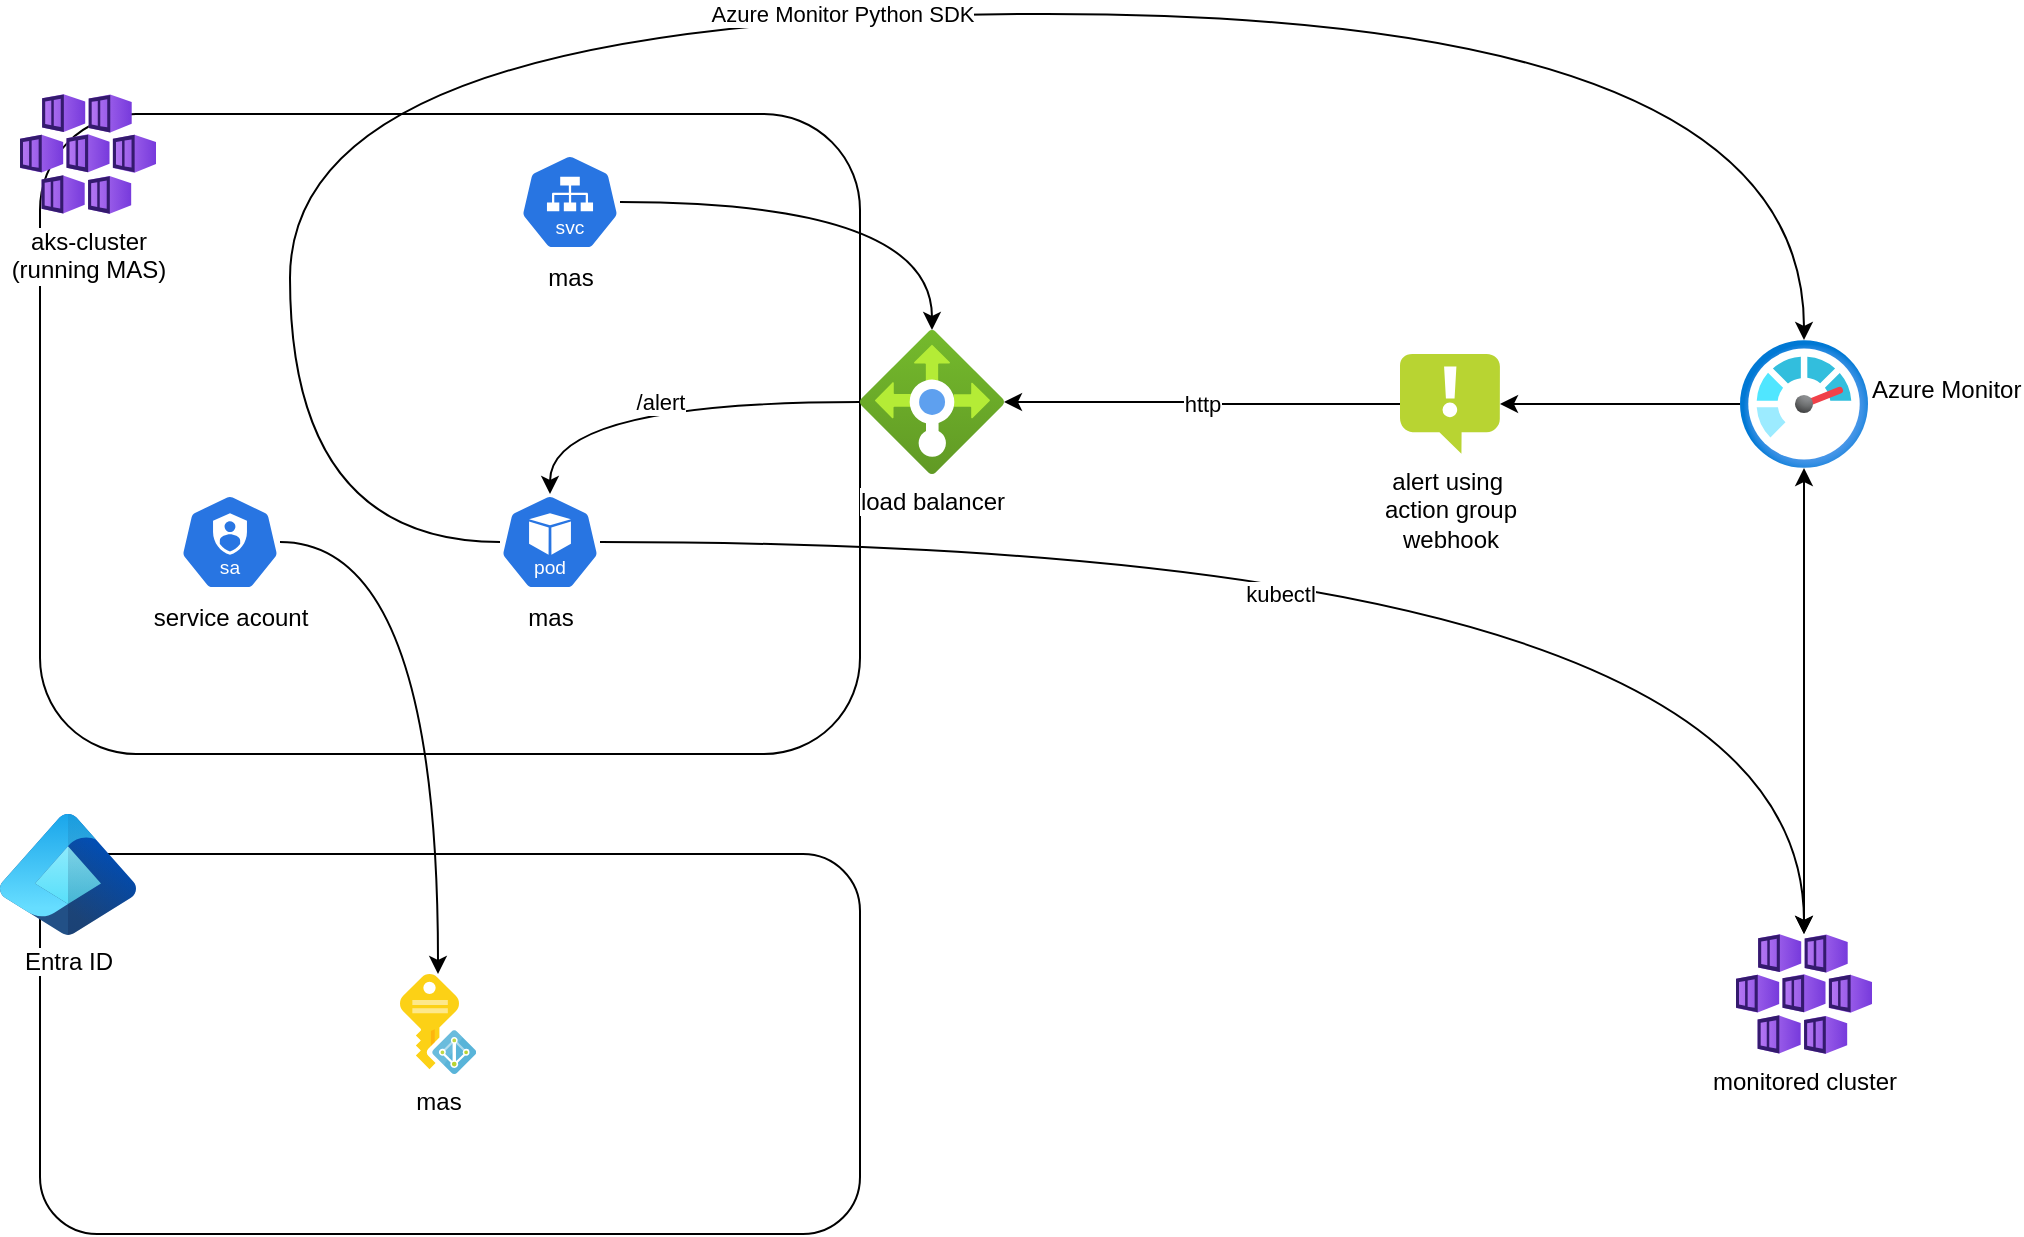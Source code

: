 <mxfile version="26.2.2" pages="2">
  <diagram name="overview" id="24oYbbnlZCqQbWXse0kM">
    <mxGraphModel dx="1428" dy="859" grid="1" gridSize="10" guides="1" tooltips="1" connect="1" arrows="1" fold="1" page="1" pageScale="1" pageWidth="1654" pageHeight="1169" math="0" shadow="0">
      <root>
        <mxCell id="0" />
        <mxCell id="1" parent="0" />
        <mxCell id="yCgo7jyeTwLT6z7LS6PS-30" value="" style="rounded=1;whiteSpace=wrap;html=1;" vertex="1" parent="1">
          <mxGeometry x="500" y="510" width="410" height="190" as="geometry" />
        </mxCell>
        <mxCell id="yCgo7jyeTwLT6z7LS6PS-24" value="" style="rounded=1;whiteSpace=wrap;html=1;" vertex="1" parent="1">
          <mxGeometry x="500" y="140" width="410" height="320" as="geometry" />
        </mxCell>
        <mxCell id="yCgo7jyeTwLT6z7LS6PS-2" value="aks-cluster&lt;div&gt;(running MAS)&lt;/div&gt;" style="image;aspect=fixed;html=1;points=[];align=center;fontSize=12;image=img/lib/azure2/compute/Kubernetes_Services.svg;" vertex="1" parent="1">
          <mxGeometry x="490" y="130" width="68" height="60" as="geometry" />
        </mxCell>
        <mxCell id="yCgo7jyeTwLT6z7LS6PS-27" value="Azure Monitor Python SDK" style="edgeStyle=orthogonalEdgeStyle;rounded=0;orthogonalLoop=1;jettySize=auto;html=1;curved=1;" edge="1" parent="1" source="yCgo7jyeTwLT6z7LS6PS-3" target="yCgo7jyeTwLT6z7LS6PS-9">
          <mxGeometry relative="1" as="geometry">
            <Array as="points">
              <mxPoint x="625" y="90" />
              <mxPoint x="1382" y="90" />
            </Array>
          </mxGeometry>
        </mxCell>
        <mxCell id="yCgo7jyeTwLT6z7LS6PS-29" value="kubectl" style="edgeStyle=orthogonalEdgeStyle;rounded=0;orthogonalLoop=1;jettySize=auto;html=1;curved=1;" edge="1" parent="1" source="yCgo7jyeTwLT6z7LS6PS-3" target="yCgo7jyeTwLT6z7LS6PS-13">
          <mxGeometry x="-0.148" y="-26" relative="1" as="geometry">
            <mxPoint as="offset" />
          </mxGeometry>
        </mxCell>
        <mxCell id="yCgo7jyeTwLT6z7LS6PS-3" value="mas" style="aspect=fixed;sketch=0;html=1;dashed=0;whitespace=wrap;verticalLabelPosition=bottom;verticalAlign=top;fillColor=#2875E2;strokeColor=#ffffff;points=[[0.005,0.63,0],[0.1,0.2,0],[0.9,0.2,0],[0.5,0,0],[0.995,0.63,0],[0.72,0.99,0],[0.5,1,0],[0.28,0.99,0]];shape=mxgraph.kubernetes.icon2;kubernetesLabel=1;prIcon=pod" vertex="1" parent="1">
          <mxGeometry x="730" y="330" width="50" height="48" as="geometry" />
        </mxCell>
        <mxCell id="yCgo7jyeTwLT6z7LS6PS-8" style="edgeStyle=orthogonalEdgeStyle;rounded=0;orthogonalLoop=1;jettySize=auto;html=1;curved=1;" edge="1" parent="1" source="yCgo7jyeTwLT6z7LS6PS-4" target="yCgo7jyeTwLT6z7LS6PS-6">
          <mxGeometry relative="1" as="geometry" />
        </mxCell>
        <mxCell id="yCgo7jyeTwLT6z7LS6PS-4" value="mas" style="aspect=fixed;sketch=0;html=1;dashed=0;whitespace=wrap;verticalLabelPosition=bottom;verticalAlign=top;fillColor=#2875E2;strokeColor=#ffffff;points=[[0.005,0.63,0],[0.1,0.2,0],[0.9,0.2,0],[0.5,0,0],[0.995,0.63,0],[0.72,0.99,0],[0.5,1,0],[0.28,0.99,0]];shape=mxgraph.kubernetes.icon2;kubernetesLabel=1;prIcon=svc" vertex="1" parent="1">
          <mxGeometry x="740" y="160" width="50" height="48" as="geometry" />
        </mxCell>
        <mxCell id="yCgo7jyeTwLT6z7LS6PS-33" style="edgeStyle=orthogonalEdgeStyle;rounded=0;orthogonalLoop=1;jettySize=auto;html=1;curved=1;" edge="1" parent="1" source="yCgo7jyeTwLT6z7LS6PS-5" target="yCgo7jyeTwLT6z7LS6PS-20">
          <mxGeometry relative="1" as="geometry" />
        </mxCell>
        <mxCell id="yCgo7jyeTwLT6z7LS6PS-5" value="service acount" style="aspect=fixed;sketch=0;html=1;dashed=0;whitespace=wrap;verticalLabelPosition=bottom;verticalAlign=top;fillColor=#2875E2;strokeColor=#ffffff;points=[[0.005,0.63,0],[0.1,0.2,0],[0.9,0.2,0],[0.5,0,0],[0.995,0.63,0],[0.72,0.99,0],[0.5,1,0],[0.28,0.99,0]];shape=mxgraph.kubernetes.icon2;kubernetesLabel=1;prIcon=sa" vertex="1" parent="1">
          <mxGeometry x="570" y="330" width="50" height="48" as="geometry" />
        </mxCell>
        <mxCell id="yCgo7jyeTwLT6z7LS6PS-19" value="/alert" style="edgeStyle=orthogonalEdgeStyle;rounded=0;orthogonalLoop=1;jettySize=auto;html=1;curved=1;" edge="1" parent="1" source="yCgo7jyeTwLT6z7LS6PS-6" target="yCgo7jyeTwLT6z7LS6PS-3">
          <mxGeometry relative="1" as="geometry">
            <mxPoint as="offset" />
          </mxGeometry>
        </mxCell>
        <mxCell id="yCgo7jyeTwLT6z7LS6PS-6" value="load balancer" style="image;aspect=fixed;html=1;points=[];align=center;fontSize=12;image=img/lib/azure2/networking/Load_Balancers.svg;" vertex="1" parent="1">
          <mxGeometry x="910" y="248" width="72" height="72" as="geometry" />
        </mxCell>
        <mxCell id="yCgo7jyeTwLT6z7LS6PS-14" style="edgeStyle=orthogonalEdgeStyle;rounded=0;orthogonalLoop=1;jettySize=auto;html=1;startArrow=classic;startFill=1;" edge="1" parent="1" source="yCgo7jyeTwLT6z7LS6PS-9" target="yCgo7jyeTwLT6z7LS6PS-13">
          <mxGeometry relative="1" as="geometry" />
        </mxCell>
        <mxCell id="yCgo7jyeTwLT6z7LS6PS-15" style="edgeStyle=orthogonalEdgeStyle;rounded=0;orthogonalLoop=1;jettySize=auto;html=1;" edge="1" parent="1" source="yCgo7jyeTwLT6z7LS6PS-9" target="yCgo7jyeTwLT6z7LS6PS-10">
          <mxGeometry relative="1" as="geometry" />
        </mxCell>
        <mxCell id="yCgo7jyeTwLT6z7LS6PS-9" value="Azure Monitor&lt;div&gt;&lt;br&gt;&lt;/div&gt;" style="image;aspect=fixed;html=1;points=[];align=left;fontSize=12;image=img/lib/azure2/management_governance/Monitor.svg;labelPosition=right;verticalLabelPosition=middle;verticalAlign=middle;" vertex="1" parent="1">
          <mxGeometry x="1350" y="253" width="64" height="64" as="geometry" />
        </mxCell>
        <mxCell id="yCgo7jyeTwLT6z7LS6PS-16" value="http" style="edgeStyle=orthogonalEdgeStyle;rounded=0;orthogonalLoop=1;jettySize=auto;html=1;" edge="1" parent="1" source="yCgo7jyeTwLT6z7LS6PS-10" target="yCgo7jyeTwLT6z7LS6PS-6">
          <mxGeometry relative="1" as="geometry" />
        </mxCell>
        <mxCell id="yCgo7jyeTwLT6z7LS6PS-10" value="alert using&amp;nbsp;&lt;div&gt;action group&lt;/div&gt;&lt;div&gt;webhook&lt;/div&gt;" style="image;sketch=0;aspect=fixed;html=1;points=[];align=center;fontSize=12;image=img/lib/mscae/Notification.svg;" vertex="1" parent="1">
          <mxGeometry x="1180" y="260" width="50" height="50" as="geometry" />
        </mxCell>
        <mxCell id="yCgo7jyeTwLT6z7LS6PS-13" value="monitored cluster" style="image;aspect=fixed;html=1;points=[];align=center;fontSize=12;image=img/lib/azure2/compute/Kubernetes_Services.svg;" vertex="1" parent="1">
          <mxGeometry x="1348" y="550" width="68" height="60" as="geometry" />
        </mxCell>
        <mxCell id="yCgo7jyeTwLT6z7LS6PS-20" value="mas" style="image;sketch=0;aspect=fixed;html=1;points=[];align=center;fontSize=12;image=img/lib/mscae/Managed_Identities.svg;" vertex="1" parent="1">
          <mxGeometry x="680" y="570" width="38" height="50" as="geometry" />
        </mxCell>
        <mxCell id="yCgo7jyeTwLT6z7LS6PS-31" value="Entra ID" style="image;aspect=fixed;html=1;points=[];align=center;fontSize=12;image=img/lib/azure2/other/Entra_Identity.svg;" vertex="1" parent="1">
          <mxGeometry x="480" y="490" width="68" height="60.44" as="geometry" />
        </mxCell>
      </root>
    </mxGraphModel>
  </diagram>
  <diagram id="veQMKEEXwqZpfNq_KVle" name="mas_sequence_diagram">
    <mxGraphModel dx="1954" dy="940" grid="1" gridSize="10" guides="1" tooltips="1" connect="1" arrows="1" fold="1" page="1" pageScale="1" pageWidth="1654" pageHeight="1169" math="0" shadow="0">
      <root>
        <mxCell id="0" />
        <mxCell id="1" parent="0" />
        <mxCell id="eCi2nVNfZXWdF3Dx-J9_-16" value="Client" style="shape=umlLifeline;perimeter=lifelinePerimeter;whiteSpace=wrap;container=1;dropTarget=0;collapsible=0;recursiveResize=0;outlineConnect=0;portConstraint=eastwest;newEdgeStyle={&quot;edgeStyle&quot;:&quot;elbowEdgeStyle&quot;,&quot;elbow&quot;:&quot;vertical&quot;,&quot;curved&quot;:0,&quot;rounded&quot;:0};size=65;" vertex="1" parent="1">
          <mxGeometry x="170" y="100" width="150" height="868" as="geometry" />
        </mxCell>
        <mxCell id="eCi2nVNfZXWdF3Dx-J9_-17" value="FastAPI" style="shape=umlLifeline;perimeter=lifelinePerimeter;whiteSpace=wrap;container=1;dropTarget=0;collapsible=0;recursiveResize=0;outlineConnect=0;portConstraint=eastwest;newEdgeStyle={&quot;edgeStyle&quot;:&quot;elbowEdgeStyle&quot;,&quot;elbow&quot;:&quot;vertical&quot;,&quot;curved&quot;:0,&quot;rounded&quot;:0};size=65;" vertex="1" parent="1">
          <mxGeometry x="419" y="100" width="150" height="868" as="geometry" />
        </mxCell>
        <mxCell id="eCi2nVNfZXWdF3Dx-J9_-18" value="Agents" style="shape=umlLifeline;perimeter=lifelinePerimeter;whiteSpace=wrap;container=1;dropTarget=0;collapsible=0;recursiveResize=0;outlineConnect=0;portConstraint=eastwest;newEdgeStyle={&quot;edgeStyle&quot;:&quot;elbowEdgeStyle&quot;,&quot;elbow&quot;:&quot;vertical&quot;,&quot;curved&quot;:0,&quot;rounded&quot;:0};size=65;" vertex="1" parent="1">
          <mxGeometry x="619" y="100" width="150" height="868" as="geometry" />
        </mxCell>
        <mxCell id="eCi2nVNfZXWdF3Dx-J9_-19" value="AzureOpenAI" style="shape=umlLifeline;perimeter=lifelinePerimeter;whiteSpace=wrap;container=1;dropTarget=0;collapsible=0;recursiveResize=0;outlineConnect=0;portConstraint=eastwest;newEdgeStyle={&quot;edgeStyle&quot;:&quot;elbowEdgeStyle&quot;,&quot;elbow&quot;:&quot;vertical&quot;,&quot;curved&quot;:0,&quot;rounded&quot;:0};size=65;" vertex="1" parent="1">
          <mxGeometry x="840" y="100" width="150" height="868" as="geometry" />
        </mxCell>
        <mxCell id="eCi2nVNfZXWdF3Dx-J9_-20" value="AKS_Specialist" style="shape=umlLifeline;perimeter=lifelinePerimeter;whiteSpace=wrap;container=1;dropTarget=0;collapsible=0;recursiveResize=0;outlineConnect=0;portConstraint=eastwest;newEdgeStyle={&quot;edgeStyle&quot;:&quot;elbowEdgeStyle&quot;,&quot;elbow&quot;:&quot;vertical&quot;,&quot;curved&quot;:0,&quot;rounded&quot;:0};size=65;" vertex="1" parent="1">
          <mxGeometry x="1040" y="100" width="150" height="868" as="geometry" />
        </mxCell>
        <mxCell id="eCi2nVNfZXWdF3Dx-J9_-21" value="KQL_Specialist" style="shape=umlLifeline;perimeter=lifelinePerimeter;whiteSpace=wrap;container=1;dropTarget=0;collapsible=0;recursiveResize=0;outlineConnect=0;portConstraint=eastwest;newEdgeStyle={&quot;edgeStyle&quot;:&quot;elbowEdgeStyle&quot;,&quot;elbow&quot;:&quot;vertical&quot;,&quot;curved&quot;:0,&quot;rounded&quot;:0};size=65;" vertex="1" parent="1">
          <mxGeometry x="1240" y="100" width="150" height="868" as="geometry" />
        </mxCell>
        <mxCell id="eCi2nVNfZXWdF3Dx-J9_-22" value="AzureMonitor" style="shape=umlLifeline;perimeter=lifelinePerimeter;whiteSpace=wrap;container=1;dropTarget=0;collapsible=0;recursiveResize=0;outlineConnect=0;portConstraint=eastwest;newEdgeStyle={&quot;edgeStyle&quot;:&quot;elbowEdgeStyle&quot;,&quot;elbow&quot;:&quot;vertical&quot;,&quot;curved&quot;:0,&quot;rounded&quot;:0};size=65;" vertex="1" parent="1">
          <mxGeometry x="1475" y="100" width="150" height="868" as="geometry" />
        </mxCell>
        <mxCell id="eCi2nVNfZXWdF3Dx-J9_-23" value="K8s" style="shape=umlLifeline;perimeter=lifelinePerimeter;whiteSpace=wrap;container=1;dropTarget=0;collapsible=0;recursiveResize=0;outlineConnect=0;portConstraint=eastwest;newEdgeStyle={&quot;edgeStyle&quot;:&quot;elbowEdgeStyle&quot;,&quot;elbow&quot;:&quot;vertical&quot;,&quot;curved&quot;:0,&quot;rounded&quot;:0};size=65;" vertex="1" parent="1">
          <mxGeometry x="1675" y="100" width="150" height="868" as="geometry" />
        </mxCell>
        <mxCell id="eCi2nVNfZXWdF3Dx-J9_-24" value="alt" style="shape=umlFrame;dashed=1;pointerEvents=0;dropTarget=0;strokeColor=#B3B3B3;height=20;width=30" vertex="1" parent="1">
          <mxGeometry x="1304" y="405" width="257" height="137" as="geometry" />
        </mxCell>
        <mxCell id="eCi2nVNfZXWdF3Dx-J9_-25" value="[KQL Query Path]" style="text;strokeColor=none;fillColor=none;align=center;verticalAlign=middle;whiteSpace=wrap;" vertex="1" parent="eCi2nVNfZXWdF3Dx-J9_-24">
          <mxGeometry x="30" width="227" height="20" as="geometry" />
        </mxCell>
        <mxCell id="eCi2nVNfZXWdF3Dx-J9_-26" value="alt" style="shape=umlFrame;dashed=1;pointerEvents=0;dropTarget=0;strokeColor=#B3B3B3;height=20;width=30" vertex="1" parent="1">
          <mxGeometry x="1104" y="552" width="657" height="137" as="geometry" />
        </mxCell>
        <mxCell id="eCi2nVNfZXWdF3Dx-J9_-27" value="[AKS Operations Path]" style="text;strokeColor=none;fillColor=none;align=center;verticalAlign=middle;whiteSpace=wrap;" vertex="1" parent="eCi2nVNfZXWdF3Dx-J9_-26">
          <mxGeometry x="30" width="627" height="20" as="geometry" />
        </mxCell>
        <mxCell id="eCi2nVNfZXWdF3Dx-J9_-28" value="POST /alert with payload" style="verticalAlign=bottom;edgeStyle=elbowEdgeStyle;elbow=vertical;curved=0;rounded=0;endArrow=block;" edge="1" parent="1" source="eCi2nVNfZXWdF3Dx-J9_-16" target="eCi2nVNfZXWdF3Dx-J9_-17">
          <mxGeometry relative="1" as="geometry">
            <Array as="points">
              <mxPoint x="378" y="201" />
            </Array>
          </mxGeometry>
        </mxCell>
        <mxCell id="eCi2nVNfZXWdF3Dx-J9_-29" value="run_task(event)" style="verticalAlign=bottom;edgeStyle=elbowEdgeStyle;elbow=vertical;curved=0;rounded=0;endArrow=block;" edge="1" parent="1" source="eCi2nVNfZXWdF3Dx-J9_-17" target="eCi2nVNfZXWdF3Dx-J9_-18">
          <mxGeometry relative="1" as="geometry">
            <Array as="points">
              <mxPoint x="603" y="247" />
            </Array>
          </mxGeometry>
        </mxCell>
        <mxCell id="eCi2nVNfZXWdF3Dx-J9_-30" value="Initialize model client" style="verticalAlign=bottom;edgeStyle=elbowEdgeStyle;elbow=vertical;curved=0;rounded=0;endArrow=block;" edge="1" parent="1" source="eCi2nVNfZXWdF3Dx-J9_-18" target="eCi2nVNfZXWdF3Dx-J9_-19">
          <mxGeometry relative="1" as="geometry">
            <Array as="points">
              <mxPoint x="813" y="293" />
            </Array>
          </mxGeometry>
        </mxCell>
        <mxCell id="eCi2nVNfZXWdF3Dx-J9_-31" value="Create AKS specialist agent" style="verticalAlign=bottom;edgeStyle=elbowEdgeStyle;elbow=vertical;curved=0;rounded=0;endArrow=block;" edge="1" parent="1" source="eCi2nVNfZXWdF3Dx-J9_-18" target="eCi2nVNfZXWdF3Dx-J9_-20">
          <mxGeometry relative="1" as="geometry">
            <Array as="points">
              <mxPoint x="913" y="339" />
            </Array>
          </mxGeometry>
        </mxCell>
        <mxCell id="eCi2nVNfZXWdF3Dx-J9_-32" value="Create KQL specialist agent" style="verticalAlign=bottom;edgeStyle=elbowEdgeStyle;elbow=vertical;curved=0;rounded=0;endArrow=block;" edge="1" parent="1" source="eCi2nVNfZXWdF3Dx-J9_-18" target="eCi2nVNfZXWdF3Dx-J9_-21">
          <mxGeometry relative="1" as="geometry">
            <Array as="points">
              <mxPoint x="1013" y="385" />
            </Array>
          </mxGeometry>
        </mxCell>
        <mxCell id="eCi2nVNfZXWdF3Dx-J9_-33" value="query_azure_monitor()" style="verticalAlign=bottom;edgeStyle=elbowEdgeStyle;elbow=vertical;curved=0;rounded=0;endArrow=block;" edge="1" parent="1" source="eCi2nVNfZXWdF3Dx-J9_-21" target="eCi2nVNfZXWdF3Dx-J9_-22">
          <mxGeometry relative="1" as="geometry">
            <Array as="points">
              <mxPoint x="1441" y="476" />
            </Array>
          </mxGeometry>
        </mxCell>
        <mxCell id="eCi2nVNfZXWdF3Dx-J9_-34" value="query results" style="verticalAlign=bottom;edgeStyle=elbowEdgeStyle;elbow=vertical;curved=0;rounded=0;dashed=1;dashPattern=2 3;endArrow=block;" edge="1" parent="1" source="eCi2nVNfZXWdF3Dx-J9_-22" target="eCi2nVNfZXWdF3Dx-J9_-21">
          <mxGeometry relative="1" as="geometry">
            <Array as="points">
              <mxPoint x="1444" y="522" />
            </Array>
          </mxGeometry>
        </mxCell>
        <mxCell id="eCi2nVNfZXWdF3Dx-J9_-35" value="shell() commands" style="verticalAlign=bottom;edgeStyle=elbowEdgeStyle;elbow=vertical;curved=0;rounded=0;endArrow=block;" edge="1" parent="1" source="eCi2nVNfZXWdF3Dx-J9_-20" target="eCi2nVNfZXWdF3Dx-J9_-23">
          <mxGeometry relative="1" as="geometry">
            <Array as="points">
              <mxPoint x="1441" y="623" />
            </Array>
          </mxGeometry>
        </mxCell>
        <mxCell id="eCi2nVNfZXWdF3Dx-J9_-36" value="command output" style="verticalAlign=bottom;edgeStyle=elbowEdgeStyle;elbow=vertical;curved=0;rounded=0;dashed=1;dashPattern=2 3;endArrow=block;" edge="1" parent="1" source="eCi2nVNfZXWdF3Dx-J9_-23" target="eCi2nVNfZXWdF3Dx-J9_-20">
          <mxGeometry relative="1" as="geometry">
            <Array as="points">
              <mxPoint x="1444" y="669" />
            </Array>
          </mxGeometry>
        </mxCell>
        <mxCell id="eCi2nVNfZXWdF3Dx-J9_-37" value="Response" style="verticalAlign=bottom;edgeStyle=elbowEdgeStyle;elbow=vertical;curved=0;rounded=0;dashed=1;dashPattern=2 3;endArrow=block;" edge="1" parent="1" source="eCi2nVNfZXWdF3Dx-J9_-20" target="eCi2nVNfZXWdF3Dx-J9_-18">
          <mxGeometry relative="1" as="geometry">
            <Array as="points">
              <mxPoint x="916" y="725" />
            </Array>
          </mxGeometry>
        </mxCell>
        <mxCell id="eCi2nVNfZXWdF3Dx-J9_-38" value="Response" style="verticalAlign=bottom;edgeStyle=elbowEdgeStyle;elbow=vertical;curved=0;rounded=0;dashed=1;dashPattern=2 3;endArrow=block;" edge="1" parent="1" source="eCi2nVNfZXWdF3Dx-J9_-21" target="eCi2nVNfZXWdF3Dx-J9_-18">
          <mxGeometry relative="1" as="geometry">
            <Array as="points">
              <mxPoint x="1016" y="771" />
            </Array>
          </mxGeometry>
        </mxCell>
        <mxCell id="eCi2nVNfZXWdF3Dx-J9_-39" value="Task results" style="verticalAlign=bottom;edgeStyle=elbowEdgeStyle;elbow=vertical;curved=0;rounded=0;dashed=1;dashPattern=2 3;endArrow=block;" edge="1" parent="1" source="eCi2nVNfZXWdF3Dx-J9_-18" target="eCi2nVNfZXWdF3Dx-J9_-17">
          <mxGeometry relative="1" as="geometry">
            <Array as="points">
              <mxPoint x="606" y="817" />
            </Array>
          </mxGeometry>
        </mxCell>
        <mxCell id="eCi2nVNfZXWdF3Dx-J9_-40" value="Response" style="verticalAlign=bottom;edgeStyle=elbowEdgeStyle;elbow=vertical;curved=0;rounded=0;dashed=1;dashPattern=2 3;endArrow=block;" edge="1" parent="1" source="eCi2nVNfZXWdF3Dx-J9_-17" target="eCi2nVNfZXWdF3Dx-J9_-16">
          <mxGeometry relative="1" as="geometry">
            <Array as="points">
              <mxPoint x="381" y="863" />
            </Array>
          </mxGeometry>
        </mxCell>
      </root>
    </mxGraphModel>
  </diagram>
</mxfile>

